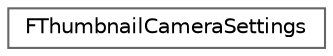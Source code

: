 digraph "Graphical Class Hierarchy"
{
 // INTERACTIVE_SVG=YES
 // LATEX_PDF_SIZE
  bgcolor="transparent";
  edge [fontname=Helvetica,fontsize=10,labelfontname=Helvetica,labelfontsize=10];
  node [fontname=Helvetica,fontsize=10,shape=box,height=0.2,width=0.4];
  rankdir="LR";
  Node0 [id="Node000000",label="FThumbnailCameraSettings",height=0.2,width=0.4,color="grey40", fillcolor="white", style="filled",URL="$d0/d9c/structFThumbnailCameraSettings.html",tooltip=" "];
}
